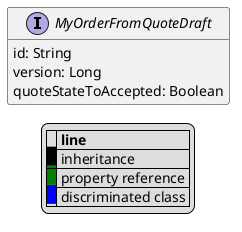 @startuml

hide empty fields
hide empty methods
legend
|= |= line |
|<back:black>   </back>| inheritance |
|<back:green>   </back>| property reference |
|<back:blue>   </back>| discriminated class |
endlegend
interface MyOrderFromQuoteDraft [[MyOrderFromQuoteDraft.svg]]  {
    id: String
    version: Long
    quoteStateToAccepted: Boolean
}






@enduml
